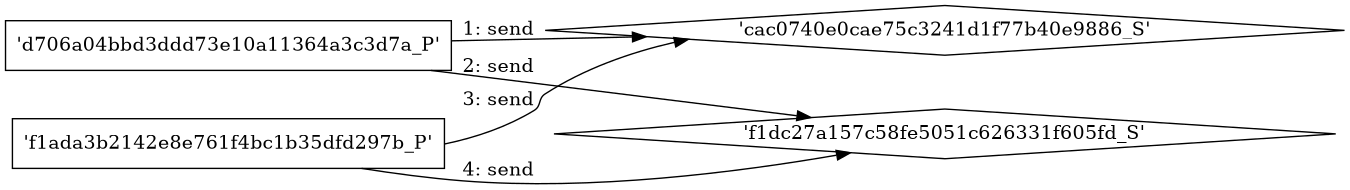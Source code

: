 digraph "D:\Learning\Paper\apt\基于CTI的攻击预警\Dataset\攻击图\ASGfromALLCTI\Cisco Identifies Multiple Vulnerabilities in Network Time Protocol daemon (ntpd).dot" {
rankdir="LR"
size="9"
fixedsize="false"
splines="true"
nodesep=0.3
ranksep=0
fontsize=10
overlap="scalexy"
engine= "neato"
	"'cac0740e0cae75c3241d1f77b40e9886_S'" [node_type=Socket shape=diamond]
	"'d706a04bbd3ddd73e10a11364a3c3d7a_P'" [node_type=Process shape=box]
	"'d706a04bbd3ddd73e10a11364a3c3d7a_P'" -> "'cac0740e0cae75c3241d1f77b40e9886_S'" [label="1: send"]
	"'f1dc27a157c58fe5051c626331f605fd_S'" [node_type=Socket shape=diamond]
	"'d706a04bbd3ddd73e10a11364a3c3d7a_P'" [node_type=Process shape=box]
	"'d706a04bbd3ddd73e10a11364a3c3d7a_P'" -> "'f1dc27a157c58fe5051c626331f605fd_S'" [label="2: send"]
	"'cac0740e0cae75c3241d1f77b40e9886_S'" [node_type=Socket shape=diamond]
	"'f1ada3b2142e8e761f4bc1b35dfd297b_P'" [node_type=Process shape=box]
	"'f1ada3b2142e8e761f4bc1b35dfd297b_P'" -> "'cac0740e0cae75c3241d1f77b40e9886_S'" [label="3: send"]
	"'f1dc27a157c58fe5051c626331f605fd_S'" [node_type=Socket shape=diamond]
	"'f1ada3b2142e8e761f4bc1b35dfd297b_P'" [node_type=Process shape=box]
	"'f1ada3b2142e8e761f4bc1b35dfd297b_P'" -> "'f1dc27a157c58fe5051c626331f605fd_S'" [label="4: send"]
}

